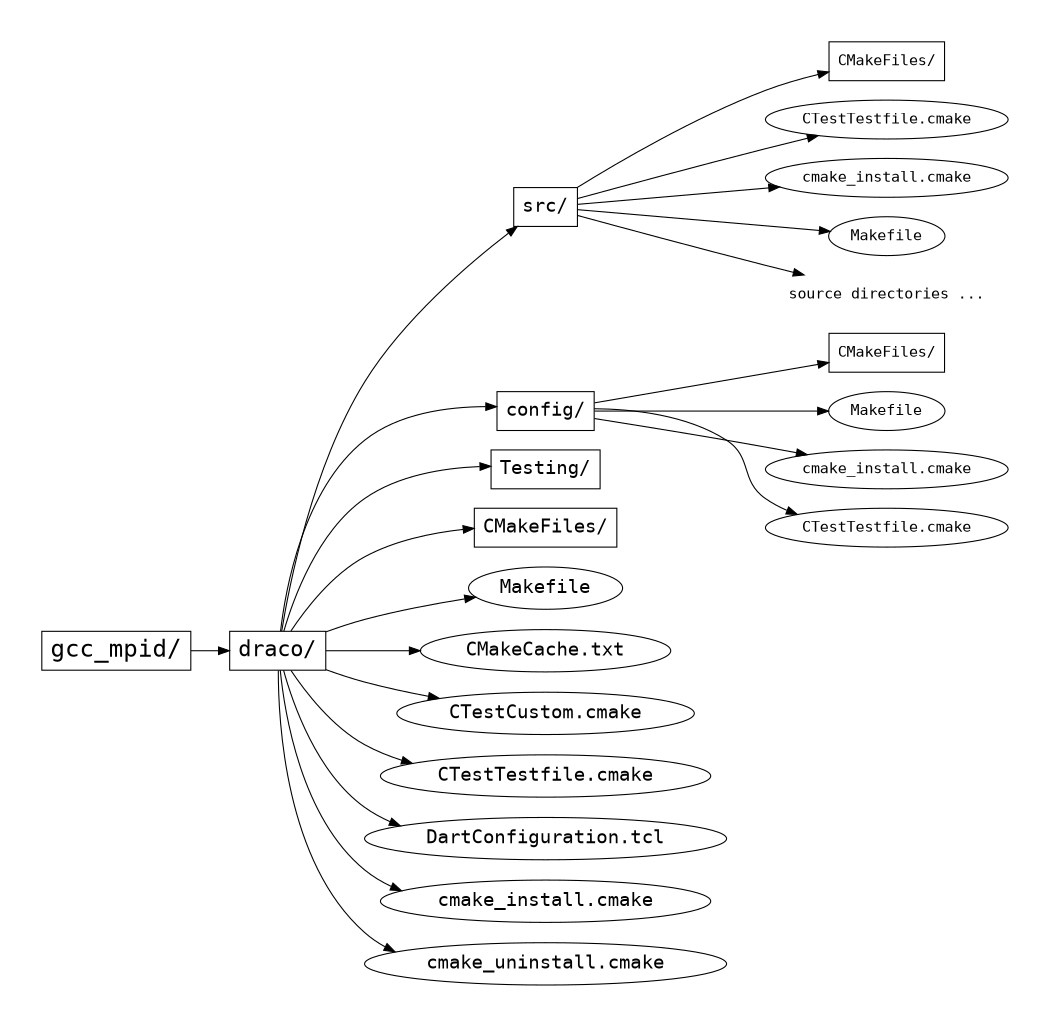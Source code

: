 /* Time-stamp: <99/02/01 16:18:21 tme> */

digraph build_tree {
  /* graph attributes */
    center=1;
    margin=".25,.25";
    size="6.5,9";
    rankdir=LR;
    
  /* main directories */

    node [fontname=Courier];

  /* .. level */

    gccmpid [label="gcc_mpid/", fontsize=22, shape=box];
    
  /* sgi_scalar level */

    draco   [label="draco/", fontsize=20, shape=box];
/*    bin     [label="bin/", fontsize=20, shape=box]; */
/*    include [label="include/", fontsize=20, shape=box]; */
/*    lib     [label="lib/", fontsize=20, shape=box]; */
/*    libexe  [label="libexec/", fontsize=20, shape=box]; */

  /* draco/ level */
    node [fontsize=18];
    {
      /* directories */
	node   [shape=box];
	src    [label="src/"];
	config [label="config/"];
	testing [label="Testing/"];
	cmakefiles [label="CMakeFiles/"];

      /* files */
	node       [shape=ellipse];
	draco_make [label="Makefile"];
	draco_cach [label="CMakeCache.txt"];
	draco_cust [label="CTestCustom.cmake"];
	draco_ctest [label="CTestTestfile.cmake"];
	draco_dart [label="DartConfiguration.tcl"];
	draco_install [label="cmake_install.cmake"];
	draco_uninstall [label="cmake_uninstall.cmake"];
    }
    
  /* draco/<dir> */
    node [fontsize=14];
    {
      /* src */
        node   [shape=box];
        src_cmfiles [label="CMakeFiles/"];
        
	node    [shape=ellipse];
	src_ctest   [label="CTestTestfile.cmake"];
	src_install [label="cmake_install.cmake"];
	src_m   [label="Makefile"];

	src_files [label="source directories ...", shape=plaintext];

      /* config */
        node   [shape=box];
        config_cmfiles [label="CMakeFiles/"];
        
	node     [shape=ellipse];
	config_m  [label="Makefile"];
	config_install [label="cmake_install.cmake"];
	config_ctest [label="CTestTestfile.cmake"];

      /* Testing */
        /* node   [shape=box]; */
        /* test_temp [label="Temporary/"]; */

    }
    
  /* tree */

    gccmpid -> {draco}; /*  include lib bin libexe}; */
    draco -> {src config testing cmakefiles
            draco_make draco_cach draco_cust draco_ctest draco_dart
            draco_install draco_uninstall};
    src -> {src_cmfiles src_m src_install src_ctest src_files};
    config -> {config_cmfiles config_m config_install config_ctest};
    /* testing -> {test_temp}; */
}
